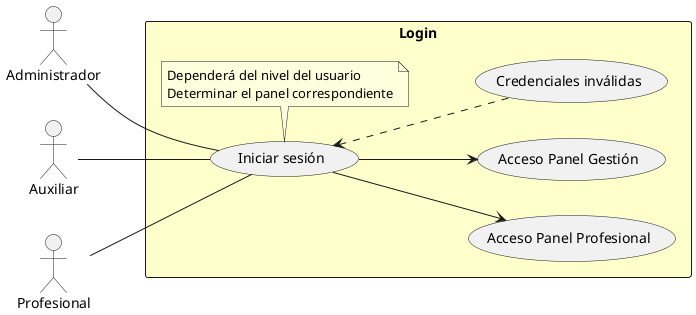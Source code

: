 @startuml
left to right direction
actor Administrador
actor Auxiliar
actor Profesional
rectangle Login #BUSINESS {
  usecase "Iniciar sesión" as Auth
  usecase "Acceso Panel Profesional" as PanelProfesional
  usecase "Acceso Panel Gestión" as PanelAdmin
  usecase "Credenciales inválidas" as FailAuth
  note "Dependerá del nivel del usuario\r\nDeterminar el panel correspondiente" as Condition
}
Auth <.- FailAuth
Auth --> PanelProfesional
Auth --> PanelAdmin
Auth -> Condition
Administrador -- Auth
Auxiliar -- Auth
Profesional -- Auth
@enduml